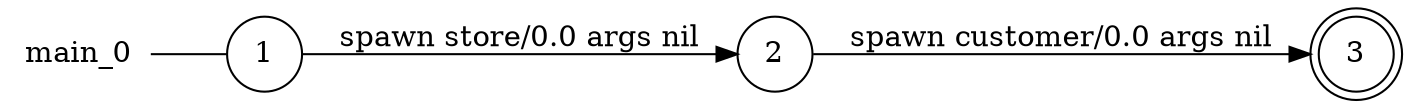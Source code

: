 digraph main_0 {
	rankdir="LR";
	n_0 [label="main_0", shape="plaintext"];
	n_1 [id="1", shape=circle, label="1"];
	n_0 -> n_1 [arrowhead=none];
	n_2 [id="3", shape=doublecircle, label="3"];
	n_3 [id="2", shape=circle, label="2"];

	n_3 -> n_2 [id="[$e|0]", label="spawn customer/0.0 args nil"];
	n_1 -> n_3 [id="[$e|1]", label="spawn store/0.0 args nil"];
}
